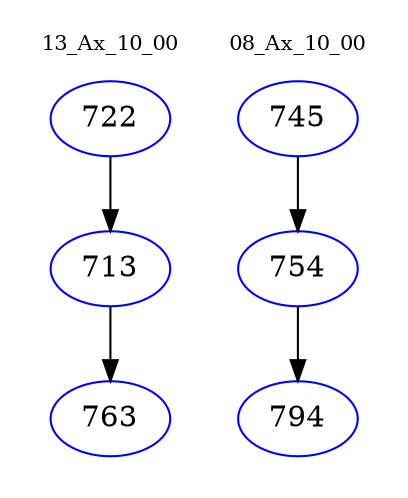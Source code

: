 digraph{
subgraph cluster_0 {
color = white
label = "13_Ax_10_00";
fontsize=10;
T0_722 [label="722", color="blue"]
T0_722 -> T0_713 [color="black"]
T0_713 [label="713", color="blue"]
T0_713 -> T0_763 [color="black"]
T0_763 [label="763", color="blue"]
}
subgraph cluster_1 {
color = white
label = "08_Ax_10_00";
fontsize=10;
T1_745 [label="745", color="blue"]
T1_745 -> T1_754 [color="black"]
T1_754 [label="754", color="blue"]
T1_754 -> T1_794 [color="black"]
T1_794 [label="794", color="blue"]
}
}
